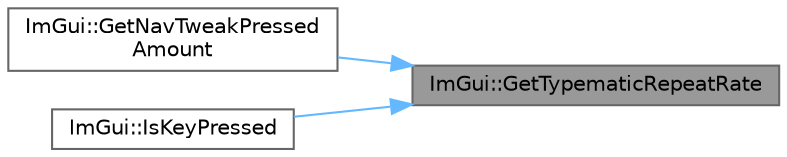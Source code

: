 digraph "ImGui::GetTypematicRepeatRate"
{
 // LATEX_PDF_SIZE
  bgcolor="transparent";
  edge [fontname=Helvetica,fontsize=10,labelfontname=Helvetica,labelfontsize=10];
  node [fontname=Helvetica,fontsize=10,shape=box,height=0.2,width=0.4];
  rankdir="RL";
  Node1 [id="Node000001",label="ImGui::GetTypematicRepeatRate",height=0.2,width=0.4,color="gray40", fillcolor="grey60", style="filled", fontcolor="black",tooltip=" "];
  Node1 -> Node2 [id="edge1_Node000001_Node000002",dir="back",color="steelblue1",style="solid",tooltip=" "];
  Node2 [id="Node000002",label="ImGui::GetNavTweakPressed\lAmount",height=0.2,width=0.4,color="grey40", fillcolor="white", style="filled",URL="$namespace_im_gui.html#ad1982b7e2585d1e5aa2bb17976a0bd5d",tooltip=" "];
  Node1 -> Node3 [id="edge2_Node000001_Node000003",dir="back",color="steelblue1",style="solid",tooltip=" "];
  Node3 [id="Node000003",label="ImGui::IsKeyPressed",height=0.2,width=0.4,color="grey40", fillcolor="white", style="filled",URL="$namespace_im_gui.html#a34c2ae88871301f93a396113e8a46ac9",tooltip=" "];
}
